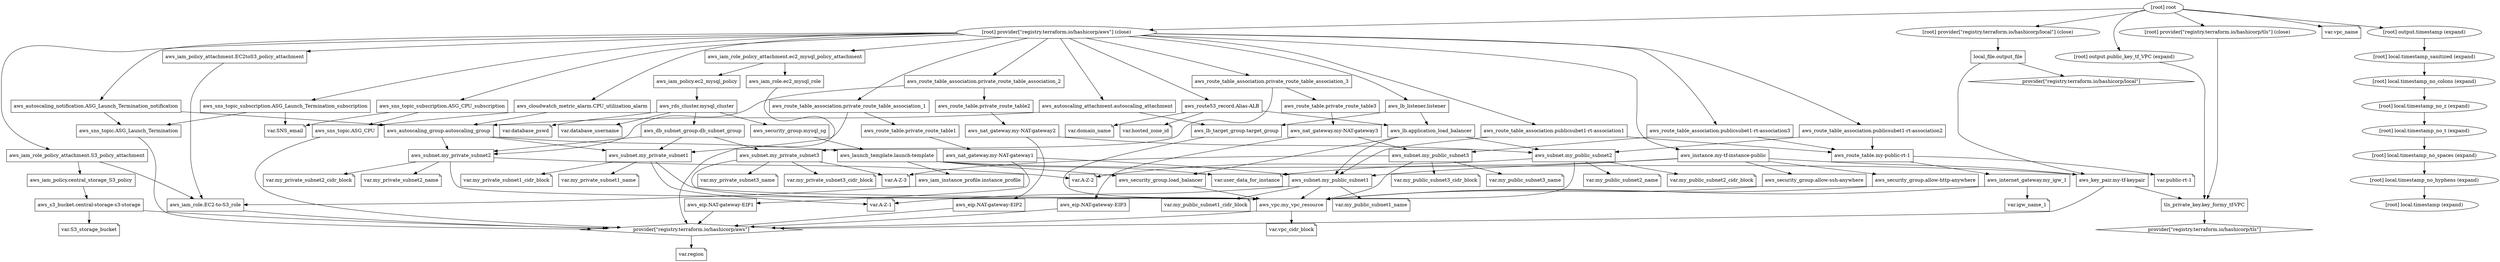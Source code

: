 digraph {
        compound = "true"
        newrank = "true"
        subgraph "root" {
                "[root] aws_autoscaling_attachment.autoscaling_attachment (expand)" [label = "aws_autoscaling_attachment.autoscaling_attachment", shape = "box"]
                "[root] aws_autoscaling_group.autoscaling_group (expand)" [label = "aws_autoscaling_group.autoscaling_group", shape = "box"]
                "[root] aws_autoscaling_notification.ASG_Launch_Termination_notification (expand)" [label = "aws_autoscaling_notification.ASG_Launch_Termination_notification", shape = "box"]
                "[root] aws_cloudwatch_metric_alarm.CPU_utilization_alarm (expand)" [label = "aws_cloudwatch_metric_alarm.CPU_utilization_alarm", shape = "box"]
                "[root] aws_db_subnet_group.db_subnet_group (expand)" [label = "aws_db_subnet_group.db_subnet_group", shape = "box"]       
                "[root] aws_eip.NAT-gateway-EIP1 (expand)" [label = "aws_eip.NAT-gateway-EIP1", shape = "box"]
                "[root] aws_eip.NAT-gateway-EIP2 (expand)" [label = "aws_eip.NAT-gateway-EIP2", shape = "box"]
                "[root] aws_eip.NAT-gateway-EIP3 (expand)" [label = "aws_eip.NAT-gateway-EIP3", shape = "box"]
                "[root] aws_iam_instance_profile.instance_profile (expand)" [label = "aws_iam_instance_profile.instance_profile", shape = "box"]
                "[root] aws_iam_policy.central_storage_S3_policy (expand)" [label = "aws_iam_policy.central_storage_S3_policy", shape = "box"]
                "[root] aws_iam_policy.ec2_mysql_policy (expand)" [label = "aws_iam_policy.ec2_mysql_policy", shape = "box"]
                "[root] aws_iam_policy_attachment.EC2toS3_policy_attachment (expand)" [label = "aws_iam_policy_attachment.EC2toS3_policy_attachment", shape = "box"]
                "[root] aws_iam_role.EC2-to-S3_role (expand)" [label = "aws_iam_role.EC2-to-S3_role", shape = "box"]
                "[root] aws_iam_role.ec2_mysql_role (expand)" [label = "aws_iam_role.ec2_mysql_role", shape = "box"]
                "[root] aws_iam_role_policy_attachment.S3_policy_attachment (expand)" [label = "aws_iam_role_policy_attachment.S3_policy_attachment", shape = "box"]
                "[root] aws_iam_role_policy_attachment.ec2_mysql_policy_attachment (expand)" [label = "aws_iam_role_policy_attachment.ec2_mysql_policy_attachment", shape = "box"]
                "[root] aws_instance.my-tf-instance-public (expand)" [label = "aws_instance.my-tf-instance-public", shape = "box"]
                "[root] aws_internet_gateway.my_igw_1 (expand)" [label = "aws_internet_gateway.my_igw_1", shape = "box"]
                "[root] aws_key_pair.my-tf-keypair (expand)" [label = "aws_key_pair.my-tf-keypair", shape = "box"]
                "[root] aws_launch_template.launch-template (expand)" [label = "aws_launch_template.launch-template", shape = "box"]       
                "[root] aws_lb.application_load_balancer (expand)" [label = "aws_lb.application_load_balancer", shape = "box"]
                "[root] aws_lb_listener.listener (expand)" [label = "aws_lb_listener.listener", shape = "box"]
                "[root] aws_lb_target_group.target_group (expand)" [label = "aws_lb_target_group.target_group", shape = "box"]
                "[root] aws_nat_gateway.my-NAT-gateway1 (expand)" [label = "aws_nat_gateway.my-NAT-gateway1", shape = "box"]
                "[root] aws_nat_gateway.my-NAT-gateway2 (expand)" [label = "aws_nat_gateway.my-NAT-gateway2", shape = "box"]
                "[root] aws_nat_gateway.my-NAT-gateway3 (expand)" [label = "aws_nat_gateway.my-NAT-gateway3", shape = "box"]
                "[root] aws_rds_cluster.mysql_cluster (expand)" [label = "aws_rds_cluster.mysql_cluster", shape = "box"]
                "[root] aws_route53_record.Alias-ALB (expand)" [label = "aws_route53_record.Alias-ALB", shape = "box"]
                "[root] aws_route_table.my-public-rt-1 (expand)" [label = "aws_route_table.my-public-rt-1", shape = "box"]
                "[root] aws_route_table.private_route_table1 (expand)" [label = "aws_route_table.private_route_table1", shape = "box"]     
                "[root] aws_route_table.private_route_table2 (expand)" [label = "aws_route_table.private_route_table2", shape = "box"]     
                "[root] aws_route_table.private_route_table3 (expand)" [label = "aws_route_table.private_route_table3", shape = "box"]     
                "[root] aws_route_table_association.private_route_table_association_1 (expand)" [label = "aws_route_table_association.private_route_table_association_1", shape = "box"]
                "[root] aws_route_table_association.private_route_table_association_2 (expand)" [label = "aws_route_table_association.private_route_table_association_2", shape = "box"]
                "[root] aws_route_table_association.private_route_table_association_3 (expand)" [label = "aws_route_table_association.private_route_table_association_3", shape = "box"]
                "[root] aws_route_table_association.publicsubet1-rt-association1 (expand)" [label = "aws_route_table_association.publicsubet1-rt-association1", shape = "box"]
                "[root] aws_route_table_association.publicsubet1-rt-association2 (expand)" [label = "aws_route_table_association.publicsubet1-rt-association2", shape = "box"]
                "[root] aws_route_table_association.publicsubet1-rt-association3 (expand)" [label = "aws_route_table_association.publicsubet1-rt-association3", shape = "box"]
                "[root] aws_s3_bucket.central-storage-s3-storage (expand)" [label = "aws_s3_bucket.central-storage-s3-storage", shape = "box"]
                "[root] aws_security_group.allow-http-anywhere (expand)" [label = "aws_security_group.allow-http-anywhere", shape = "box"] 
                "[root] aws_security_group.allow-ssh-anywhere (expand)" [label = "aws_security_group.allow-ssh-anywhere", shape = "box"]   
                "[root] aws_security_group.load_balancer (expand)" [label = "aws_security_group.load_balancer", shape = "box"]
                "[root] aws_security_group.mysql_sg (expand)" [label = "aws_security_group.mysql_sg", shape = "box"]
                "[root] aws_sns_topic.ASG_CPU (expand)" [label = "aws_sns_topic.ASG_CPU", shape = "box"]
                "[root] aws_sns_topic.ASG_Launch_Termination (expand)" [label = "aws_sns_topic.ASG_Launch_Termination", shape = "box"]     
                "[root] aws_sns_topic_subscription.ASG_CPU_subscription (expand)" [label = "aws_sns_topic_subscription.ASG_CPU_subscription", shape = "box"]
                "[root] aws_sns_topic_subscription.ASG_Launch_Termination_subscription (expand)" [label = "aws_sns_topic_subscription.ASG_Launch_Termination_subscription", shape = "box"]
                "[root] aws_subnet.my_private_subnet1 (expand)" [label = "aws_subnet.my_private_subnet1", shape = "box"]
                "[root] aws_subnet.my_private_subnet2 (expand)" [label = "aws_subnet.my_private_subnet2", shape = "box"]
                "[root] aws_subnet.my_private_subnet3 (expand)" [label = "aws_subnet.my_private_subnet3", shape = "box"]
                "[root] aws_subnet.my_public_subnet1 (expand)" [label = "aws_subnet.my_public_subnet1", shape = "box"]
                "[root] aws_subnet.my_public_subnet2 (expand)" [label = "aws_subnet.my_public_subnet2", shape = "box"]
                "[root] aws_subnet.my_public_subnet3 (expand)" [label = "aws_subnet.my_public_subnet3", shape = "box"]
                "[root] aws_vpc.my_vpc_resource (expand)" [label = "aws_vpc.my_vpc_resource", shape = "box"]
                "[root] local_file.output_file (expand)" [label = "local_file.output_file", shape = "box"]
                "[root] provider[\"registry.terraform.io/hashicorp/aws\"]" [label = "provider[\"registry.terraform.io/hashicorp/aws\"]", shape = "diamond"]
                "[root] provider[\"registry.terraform.io/hashicorp/local\"]" [label = "provider[\"registry.terraform.io/hashicorp/local\"]", shape = "diamond"]
                "[root] provider[\"registry.terraform.io/hashicorp/tls\"]" [label = "provider[\"registry.terraform.io/hashicorp/tls\"]", shape = "diamond"]
                "[root] tls_private_key.key_formy_tf-VPC (expand)" [label = "tls_private_key.key_formy_tf-VPC", shape = "box"]
                "[root] var.A-Z-1" [label = "var.A-Z-1", shape = "note"]
                "[root] var.A-Z-2" [label = "var.A-Z-2", shape = "note"]
                "[root] var.A-Z-3" [label = "var.A-Z-3", shape = "note"]
                "[root] var.S3_storage_bucket" [label = "var.S3_storage_bucket", shape = "note"]
                "[root] var.SNS_email" [label = "var.SNS_email", shape = "note"]
                "[root] var.database_pswd" [label = "var.database_pswd", shape = "note"]
                "[root] var.database_username" [label = "var.database_username", shape = "note"]
                "[root] var.domain_name" [label = "var.domain_name", shape = "note"]
                "[root] var.hosted_zone_id" [label = "var.hosted_zone_id", shape = "note"]
                "[root] var.igw_name_1" [label = "var.igw_name_1", shape = "note"]
                "[root] var.my_private_subnet1_cidr_block" [label = "var.my_private_subnet1_cidr_block", shape = "note"]
                "[root] var.my_private_subnet1_name" [label = "var.my_private_subnet1_name", shape = "note"]
                "[root] var.my_private_subnet2_cidr_block" [label = "var.my_private_subnet2_cidr_block", shape = "note"]
                "[root] var.my_private_subnet2_name" [label = "var.my_private_subnet2_name", shape = "note"]
                "[root] var.my_private_subnet3_cidr_block" [label = "var.my_private_subnet3_cidr_block", shape = "note"]
                "[root] var.my_private_subnet3_name" [label = "var.my_private_subnet3_name", shape = "note"]
                "[root] var.my_public_subnet1_cidr_block" [label = "var.my_public_subnet1_cidr_block", shape = "note"]
                "[root] var.my_public_subnet1_name" [label = "var.my_public_subnet1_name", shape = "note"]
                "[root] var.my_public_subnet2_cidr_block" [label = "var.my_public_subnet2_cidr_block", shape = "note"]
                "[root] var.my_public_subnet2_name" [label = "var.my_public_subnet2_name", shape = "note"]
                "[root] var.my_public_subnet3_cidr_block" [label = "var.my_public_subnet3_cidr_block", shape = "note"]
                "[root] var.my_public_subnet3_name" [label = "var.my_public_subnet3_name", shape = "note"]
                "[root] var.public-rt-1" [label = "var.public-rt-1", shape = "note"]
                "[root] var.region" [label = "var.region", shape = "note"]
                "[root] var.user_data_for_instance" [label = "var.user_data_for_instance", shape = "note"]
                "[root] var.vpc_cidr_block" [label = "var.vpc_cidr_block", shape = "note"]
                "[root] var.vpc_name" [label = "var.vpc_name", shape = "note"]
                "[root] aws_autoscaling_attachment.autoscaling_attachment (expand)" -> "[root] aws_autoscaling_group.autoscaling_group (expand)"
                "[root] aws_autoscaling_attachment.autoscaling_attachment (expand)" -> "[root] aws_lb_target_group.target_group (expand)"  
                "[root] aws_autoscaling_group.autoscaling_group (expand)" -> "[root] aws_launch_template.launch-template (expand)"
                "[root] aws_autoscaling_group.autoscaling_group (expand)" -> "[root] aws_subnet.my_private_subnet1 (expand)"
                "[root] aws_autoscaling_group.autoscaling_group (expand)" -> "[root] aws_subnet.my_private_subnet2 (expand)"
                "[root] aws_autoscaling_notification.ASG_Launch_Termination_notification (expand)" -> "[root] aws_autoscaling_group.autoscaling_group (expand)"
                "[root] aws_autoscaling_notification.ASG_Launch_Termination_notification (expand)" -> "[root] aws_sns_topic.ASG_Launch_Termination (expand)"
                "[root] aws_cloudwatch_metric_alarm.CPU_utilization_alarm (expand)" -> "[root] aws_autoscaling_group.autoscaling_group (expand)"
                "[root] aws_cloudwatch_metric_alarm.CPU_utilization_alarm (expand)" -> "[root] aws_sns_topic.ASG_CPU (expand)"
                "[root] aws_db_subnet_group.db_subnet_group (expand)" -> "[root] aws_subnet.my_private_subnet1 (expand)"
                "[root] aws_db_subnet_group.db_subnet_group (expand)" -> "[root] aws_subnet.my_private_subnet2 (expand)"
                "[root] aws_db_subnet_group.db_subnet_group (expand)" -> "[root] aws_subnet.my_private_subnet3 (expand)"
                "[root] aws_eip.NAT-gateway-EIP1 (expand)" -> "[root] provider[\"registry.terraform.io/hashicorp/aws\"]"
                "[root] aws_eip.NAT-gateway-EIP2 (expand)" -> "[root] provider[\"registry.terraform.io/hashicorp/aws\"]"
                "[root] aws_eip.NAT-gateway-EIP3 (expand)" -> "[root] provider[\"registry.terraform.io/hashicorp/aws\"]"
                "[root] aws_iam_instance_profile.instance_profile (expand)" -> "[root] aws_iam_role.EC2-to-S3_role (expand)"
                "[root] aws_iam_policy.central_storage_S3_policy (expand)" -> "[root] aws_s3_bucket.central-storage-s3-storage (expand)"   
                "[root] aws_iam_policy.ec2_mysql_policy (expand)" -> "[root] aws_rds_cluster.mysql_cluster (expand)"
                "[root] aws_iam_policy_attachment.EC2toS3_policy_attachment (expand)" -> "[root] aws_iam_role.EC2-to-S3_role (expand)"     
                "[root] aws_iam_role.EC2-to-S3_role (expand)" -> "[root] provider[\"registry.terraform.io/hashicorp/aws\"]"
                "[root] aws_iam_role.ec2_mysql_role (expand)" -> "[root] provider[\"registry.terraform.io/hashicorp/aws\"]"
                "[root] aws_iam_role_policy_attachment.S3_policy_attachment (expand)" -> "[root] aws_iam_policy.central_storage_S3_policy (expand)"
                "[root] aws_iam_role_policy_attachment.S3_policy_attachment (expand)" -> "[root] aws_iam_role.EC2-to-S3_role (expand)"     
                "[root] aws_iam_role_policy_attachment.ec2_mysql_policy_attachment (expand)" -> "[root] aws_iam_policy.ec2_mysql_policy (expand)"
                "[root] aws_iam_role_policy_attachment.ec2_mysql_policy_attachment (expand)" -> "[root] aws_iam_role.ec2_mysql_role (expand)"
                "[root] aws_instance.my-tf-instance-public (expand)" -> "[root] aws_key_pair.my-tf-keypair (expand)"
                "[root] aws_instance.my-tf-instance-public (expand)" -> "[root] aws_security_group.allow-http-anywhere (expand)"
                "[root] aws_instance.my-tf-instance-public (expand)" -> "[root] aws_security_group.allow-ssh-anywhere (expand)"
                "[root] aws_instance.my-tf-instance-public (expand)" -> "[root] aws_subnet.my_public_subnet1 (expand)"
                "[root] aws_instance.my-tf-instance-public (expand)" -> "[root] var.user_data_for_instance"
                "[root] aws_internet_gateway.my_igw_1 (expand)" -> "[root] aws_vpc.my_vpc_resource (expand)"
                "[root] aws_internet_gateway.my_igw_1 (expand)" -> "[root] var.igw_name_1"
                "[root] aws_key_pair.my-tf-keypair (expand)" -> "[root] provider[\"registry.terraform.io/hashicorp/aws\"]"
                "[root] aws_key_pair.my-tf-keypair (expand)" -> "[root] tls_private_key.key_formy_tf-VPC (expand)"
                "[root] aws_launch_template.launch-template (expand)" -> "[root] aws_iam_instance_profile.instance_profile (expand)"       
                "[root] aws_launch_template.launch-template (expand)" -> "[root] aws_key_pair.my-tf-keypair (expand)"
                "[root] aws_launch_template.launch-template (expand)" -> "[root] aws_security_group.load_balancer (expand)"
                "[root] aws_launch_template.launch-template (expand)" -> "[root] var.user_data_for_instance"
                "[root] aws_lb.application_load_balancer (expand)" -> "[root] aws_security_group.load_balancer (expand)"
                "[root] aws_lb.application_load_balancer (expand)" -> "[root] aws_subnet.my_public_subnet1 (expand)"
                "[root] aws_lb.application_load_balancer (expand)" -> "[root] aws_subnet.my_public_subnet2 (expand)"
                "[root] aws_lb_listener.listener (expand)" -> "[root] aws_lb.application_load_balancer (expand)"
                "[root] aws_lb_listener.listener (expand)" -> "[root] aws_lb_target_group.target_group (expand)"
                "[root] aws_lb_target_group.target_group (expand)" -> "[root] aws_vpc.my_vpc_resource (expand)"
                "[root] aws_nat_gateway.my-NAT-gateway1 (expand)" -> "[root] aws_eip.NAT-gateway-EIP1 (expand)"
                "[root] aws_nat_gateway.my-NAT-gateway1 (expand)" -> "[root] aws_subnet.my_public_subnet1 (expand)"
                "[root] aws_nat_gateway.my-NAT-gateway2 (expand)" -> "[root] aws_eip.NAT-gateway-EIP2 (expand)"
                "[root] aws_nat_gateway.my-NAT-gateway2 (expand)" -> "[root] aws_subnet.my_public_subnet2 (expand)"
                "[root] aws_nat_gateway.my-NAT-gateway3 (expand)" -> "[root] aws_eip.NAT-gateway-EIP3 (expand)"
                "[root] aws_nat_gateway.my-NAT-gateway3 (expand)" -> "[root] aws_subnet.my_public_subnet3 (expand)"
                "[root] aws_rds_cluster.mysql_cluster (expand)" -> "[root] aws_db_subnet_group.db_subnet_group (expand)"
                "[root] aws_rds_cluster.mysql_cluster (expand)" -> "[root] aws_security_group.mysql_sg (expand)"
                "[root] aws_rds_cluster.mysql_cluster (expand)" -> "[root] var.database_pswd"
                "[root] aws_rds_cluster.mysql_cluster (expand)" -> "[root] var.database_username"
                "[root] aws_route53_record.Alias-ALB (expand)" -> "[root] aws_lb.application_load_balancer (expand)"
                "[root] aws_route53_record.Alias-ALB (expand)" -> "[root] var.domain_name"
                "[root] aws_route53_record.Alias-ALB (expand)" -> "[root] var.hosted_zone_id"
                "[root] aws_route_table.my-public-rt-1 (expand)" -> "[root] aws_internet_gateway.my_igw_1 (expand)"
                "[root] aws_route_table.my-public-rt-1 (expand)" -> "[root] var.public-rt-1"
                "[root] aws_route_table.private_route_table1 (expand)" -> "[root] aws_nat_gateway.my-NAT-gateway1 (expand)"
                "[root] aws_route_table.private_route_table2 (expand)" -> "[root] aws_nat_gateway.my-NAT-gateway2 (expand)"
                "[root] aws_route_table.private_route_table3 (expand)" -> "[root] aws_nat_gateway.my-NAT-gateway3 (expand)"
                "[root] aws_route_table_association.private_route_table_association_1 (expand)" -> "[root] aws_route_table.private_route_table1 (expand)"
                "[root] aws_route_table_association.private_route_table_association_1 (expand)" -> "[root] aws_subnet.my_private_subnet1 (expand)"
                "[root] aws_route_table_association.private_route_table_association_2 (expand)" -> "[root] aws_route_table.private_route_table2 (expand)"
                "[root] aws_route_table_association.private_route_table_association_2 (expand)" -> "[root] aws_subnet.my_private_subnet2 (expand)"
                "[root] aws_route_table_association.private_route_table_association_3 (expand)" -> "[root] aws_route_table.private_route_table3 (expand)"
                "[root] aws_route_table_association.private_route_table_association_3 (expand)" -> "[root] aws_subnet.my_private_subnet3 (expand)"
                "[root] aws_route_table_association.publicsubet1-rt-association1 (expand)" -> "[root] aws_route_table.my-public-rt-1 (expand)"
                "[root] aws_route_table_association.publicsubet1-rt-association1 (expand)" -> "[root] aws_subnet.my_public_subnet1 (expand)"
                "[root] aws_route_table_association.publicsubet1-rt-association2 (expand)" -> "[root] aws_route_table.my-public-rt-1 (expand)"
                "[root] aws_route_table_association.publicsubet1-rt-association2 (expand)" -> "[root] aws_subnet.my_public_subnet2 (expand)"
                "[root] aws_route_table_association.publicsubet1-rt-association3 (expand)" -> "[root] aws_route_table.my-public-rt-1 (expand)"
                "[root] aws_route_table_association.publicsubet1-rt-association3 (expand)" -> "[root] aws_subnet.my_public_subnet3 (expand)"
                "[root] aws_s3_bucket.central-storage-s3-storage (expand)" -> "[root] provider[\"registry.terraform.io/hashicorp/aws\"]"   
                "[root] aws_s3_bucket.central-storage-s3-storage (expand)" -> "[root] var.S3_storage_bucket"
                "[root] aws_security_group.allow-http-anywhere (expand)" -> "[root] aws_vpc.my_vpc_resource (expand)"
                "[root] aws_security_group.allow-ssh-anywhere (expand)" -> "[root] aws_vpc.my_vpc_resource (expand)"
                "[root] aws_security_group.load_balancer (expand)" -> "[root] aws_vpc.my_vpc_resource (expand)"
                "[root] aws_security_group.mysql_sg (expand)" -> "[root] aws_launch_template.launch-template (expand)"
                "[root] aws_sns_topic.ASG_CPU (expand)" -> "[root] provider[\"registry.terraform.io/hashicorp/aws\"]"
                "[root] aws_sns_topic.ASG_Launch_Termination (expand)" -> "[root] provider[\"registry.terraform.io/hashicorp/aws\"]"       
                "[root] aws_sns_topic_subscription.ASG_CPU_subscription (expand)" -> "[root] aws_sns_topic.ASG_CPU (expand)"
                "[root] aws_sns_topic_subscription.ASG_CPU_subscription (expand)" -> "[root] var.SNS_email"
                "[root] aws_sns_topic_subscription.ASG_Launch_Termination_subscription (expand)" -> "[root] aws_sns_topic.ASG_Launch_Termination (expand)"
                "[root] aws_sns_topic_subscription.ASG_Launch_Termination_subscription (expand)" -> "[root] var.SNS_email"
                "[root] aws_subnet.my_private_subnet1 (expand)" -> "[root] aws_vpc.my_vpc_resource (expand)"
                "[root] aws_subnet.my_private_subnet1 (expand)" -> "[root] var.A-Z-1"
                "[root] aws_subnet.my_private_subnet1 (expand)" -> "[root] var.my_private_subnet1_cidr_block"
                "[root] aws_subnet.my_private_subnet1 (expand)" -> "[root] var.my_private_subnet1_name"
                "[root] aws_subnet.my_private_subnet2 (expand)" -> "[root] aws_vpc.my_vpc_resource (expand)"
                "[root] aws_subnet.my_private_subnet2 (expand)" -> "[root] var.A-Z-2"
                "[root] aws_subnet.my_private_subnet2 (expand)" -> "[root] var.my_private_subnet2_cidr_block"
                "[root] aws_subnet.my_private_subnet2 (expand)" -> "[root] var.my_private_subnet2_name"
                "[root] aws_subnet.my_private_subnet3 (expand)" -> "[root] aws_vpc.my_vpc_resource (expand)"
                "[root] aws_subnet.my_private_subnet3 (expand)" -> "[root] var.A-Z-3"
                "[root] aws_subnet.my_private_subnet3 (expand)" -> "[root] var.my_private_subnet3_cidr_block"
                "[root] aws_subnet.my_private_subnet3 (expand)" -> "[root] var.my_private_subnet3_name"
                "[root] aws_subnet.my_public_subnet1 (expand)" -> "[root] aws_vpc.my_vpc_resource (expand)"
                "[root] aws_subnet.my_public_subnet1 (expand)" -> "[root] var.A-Z-1"
                "[root] aws_subnet.my_public_subnet1 (expand)" -> "[root] var.my_public_subnet1_cidr_block"
                "[root] aws_subnet.my_public_subnet1 (expand)" -> "[root] var.my_public_subnet1_name"
                "[root] aws_subnet.my_public_subnet2 (expand)" -> "[root] aws_vpc.my_vpc_resource (expand)"
                "[root] aws_subnet.my_public_subnet2 (expand)" -> "[root] var.A-Z-2"
                "[root] aws_subnet.my_public_subnet2 (expand)" -> "[root] var.my_public_subnet2_cidr_block"
                "[root] aws_subnet.my_public_subnet2 (expand)" -> "[root] var.my_public_subnet2_name"
                "[root] aws_subnet.my_public_subnet3 (expand)" -> "[root] aws_vpc.my_vpc_resource (expand)"
                "[root] aws_subnet.my_public_subnet3 (expand)" -> "[root] var.A-Z-3"
                "[root] aws_subnet.my_public_subnet3 (expand)" -> "[root] var.my_public_subnet3_cidr_block"
                "[root] aws_subnet.my_public_subnet3 (expand)" -> "[root] var.my_public_subnet3_name"
                "[root] aws_vpc.my_vpc_resource (expand)" -> "[root] provider[\"registry.terraform.io/hashicorp/aws\"]"
                "[root] aws_vpc.my_vpc_resource (expand)" -> "[root] var.vpc_cidr_block"
                "[root] local.timestamp_no_colons (expand)" -> "[root] local.timestamp_no_z (expand)"
                "[root] local.timestamp_no_hyphens (expand)" -> "[root] local.timestamp (expand)"
                "[root] local.timestamp_no_spaces (expand)" -> "[root] local.timestamp_no_hyphens (expand)"
                "[root] local.timestamp_no_t (expand)" -> "[root] local.timestamp_no_spaces (expand)"
                "[root] local.timestamp_no_z (expand)" -> "[root] local.timestamp_no_t (expand)"
                "[root] local.timestamp_sanitized (expand)" -> "[root] local.timestamp_no_colons (expand)"
                "[root] local_file.output_file (expand)" -> "[root] aws_key_pair.my-tf-keypair (expand)"
                "[root] local_file.output_file (expand)" -> "[root] provider[\"registry.terraform.io/hashicorp/local\"]"
                "[root] output.public_key_tf_VPC (expand)" -> "[root] tls_private_key.key_formy_tf-VPC (expand)"
                "[root] output.timestamp (expand)" -> "[root] local.timestamp_sanitized (expand)"
                "[root] provider[\"registry.terraform.io/hashicorp/aws\"] (close)" -> "[root] aws_autoscaling_attachment.autoscaling_attachment (expand)"
                "[root] provider[\"registry.terraform.io/hashicorp/aws\"] (close)" -> "[root] aws_autoscaling_notification.ASG_Launch_Termination_notification (expand)"
                "[root] provider[\"registry.terraform.io/hashicorp/aws\"] (close)" -> "[root] aws_cloudwatch_metric_alarm.CPU_utilization_alarm (expand)"
                "[root] provider[\"registry.terraform.io/hashicorp/aws\"] (close)" -> "[root] aws_iam_policy_attachment.EC2toS3_policy_attachment (expand)"
                "[root] provider[\"registry.terraform.io/hashicorp/aws\"] (close)" -> "[root] aws_iam_role_policy_attachment.S3_policy_attachment (expand)"
                "[root] provider[\"registry.terraform.io/hashicorp/aws\"] (close)" -> "[root] aws_iam_role_policy_attachment.ec2_mysql_policy_attachment (expand)"
                "[root] provider[\"registry.terraform.io/hashicorp/aws\"] (close)" -> "[root] aws_instance.my-tf-instance-public (expand)" 
                "[root] provider[\"registry.terraform.io/hashicorp/aws\"] (close)" -> "[root] aws_lb_listener.listener (expand)"
                "[root] provider[\"registry.terraform.io/hashicorp/aws\"] (close)" -> "[root] aws_route53_record.Alias-ALB (expand)"       
                "[root] provider[\"registry.terraform.io/hashicorp/aws\"] (close)" -> "[root] aws_route_table_association.private_route_table_association_1 (expand)"
                "[root] provider[\"registry.terraform.io/hashicorp/aws\"] (close)" -> "[root] aws_route_table_association.private_route_table_association_2 (expand)"
                "[root] provider[\"registry.terraform.io/hashicorp/aws\"] (close)" -> "[root] aws_route_table_association.private_route_table_association_3 (expand)"
                "[root] provider[\"registry.terraform.io/hashicorp/aws\"] (close)" -> "[root] aws_route_table_association.publicsubet1-rt-association1 (expand)"
                "[root] provider[\"registry.terraform.io/hashicorp/aws\"] (close)" -> "[root] aws_route_table_association.publicsubet1-rt-association2 (expand)"
                "[root] provider[\"registry.terraform.io/hashicorp/aws\"] (close)" -> "[root] aws_route_table_association.publicsubet1-rt-association3 (expand)"
                "[root] provider[\"registry.terraform.io/hashicorp/aws\"] (close)" -> "[root] aws_sns_topic_subscription.ASG_CPU_subscription (expand)"
                "[root] provider[\"registry.terraform.io/hashicorp/aws\"] (close)" -> "[root] aws_sns_topic_subscription.ASG_Launch_Termination_subscription (expand)"
                "[root] provider[\"registry.terraform.io/hashicorp/aws\"]" -> "[root] var.region"
                "[root] provider[\"registry.terraform.io/hashicorp/local\"] (close)" -> "[root] local_file.output_file (expand)"
                "[root] provider[\"registry.terraform.io/hashicorp/tls\"] (close)" -> "[root] tls_private_key.key_formy_tf-VPC (expand)"   
                "[root] root" -> "[root] output.public_key_tf_VPC (expand)"
                "[root] root" -> "[root] output.timestamp (expand)"
                "[root] root" -> "[root] provider[\"registry.terraform.io/hashicorp/aws\"] (close)"
                "[root] root" -> "[root] provider[\"registry.terraform.io/hashicorp/local\"] (close)"
                "[root] root" -> "[root] provider[\"registry.terraform.io/hashicorp/tls\"] (close)"
                "[root] root" -> "[root] var.vpc_name"
                "[root] tls_private_key.key_formy_tf-VPC (expand)" -> "[root] provider[\"registry.terraform.io/hashicorp/tls\"]"
        }
}